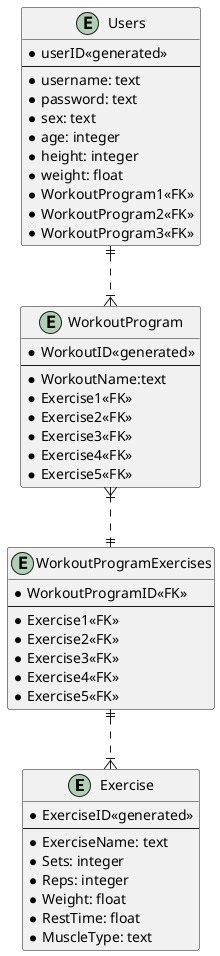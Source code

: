 @startuml

entity Exercise {
*ExerciseID<<generated>>
--
*ExerciseName: text
*Sets: integer
*Reps: integer
*Weight: float
*RestTime: float
*MuscleType: text
}

entity Users{
*userID<<generated>>
--
*username: text
*password: text
*sex: text
*age: integer
*height: integer
*weight: float
*WorkoutProgram1<<FK>>
*WorkoutProgram2<<FK>>
*WorkoutProgram3<<FK>>
}

entity WorkoutProgramExercises{
*WorkoutProgramID<<FK>>
--
*Exercise1<<FK>>
*Exercise2<<FK>>
*Exercise3<<FK>>
*Exercise4<<FK>>
*Exercise5<<FK>>
}

entity WorkoutProgram{
*WorkoutID<<generated>>
--
*WorkoutName:text
*Exercise1<<FK>>
*Exercise2<<FK>>
*Exercise3<<FK>>
*Exercise4<<FK>>
*Exercise5<<FK>>
}


Users ||..|{ WorkoutProgram
WorkoutProgramExercises ||..|{ Exercise
WorkoutProgram }|..|| WorkoutProgramExercises
@enduml
